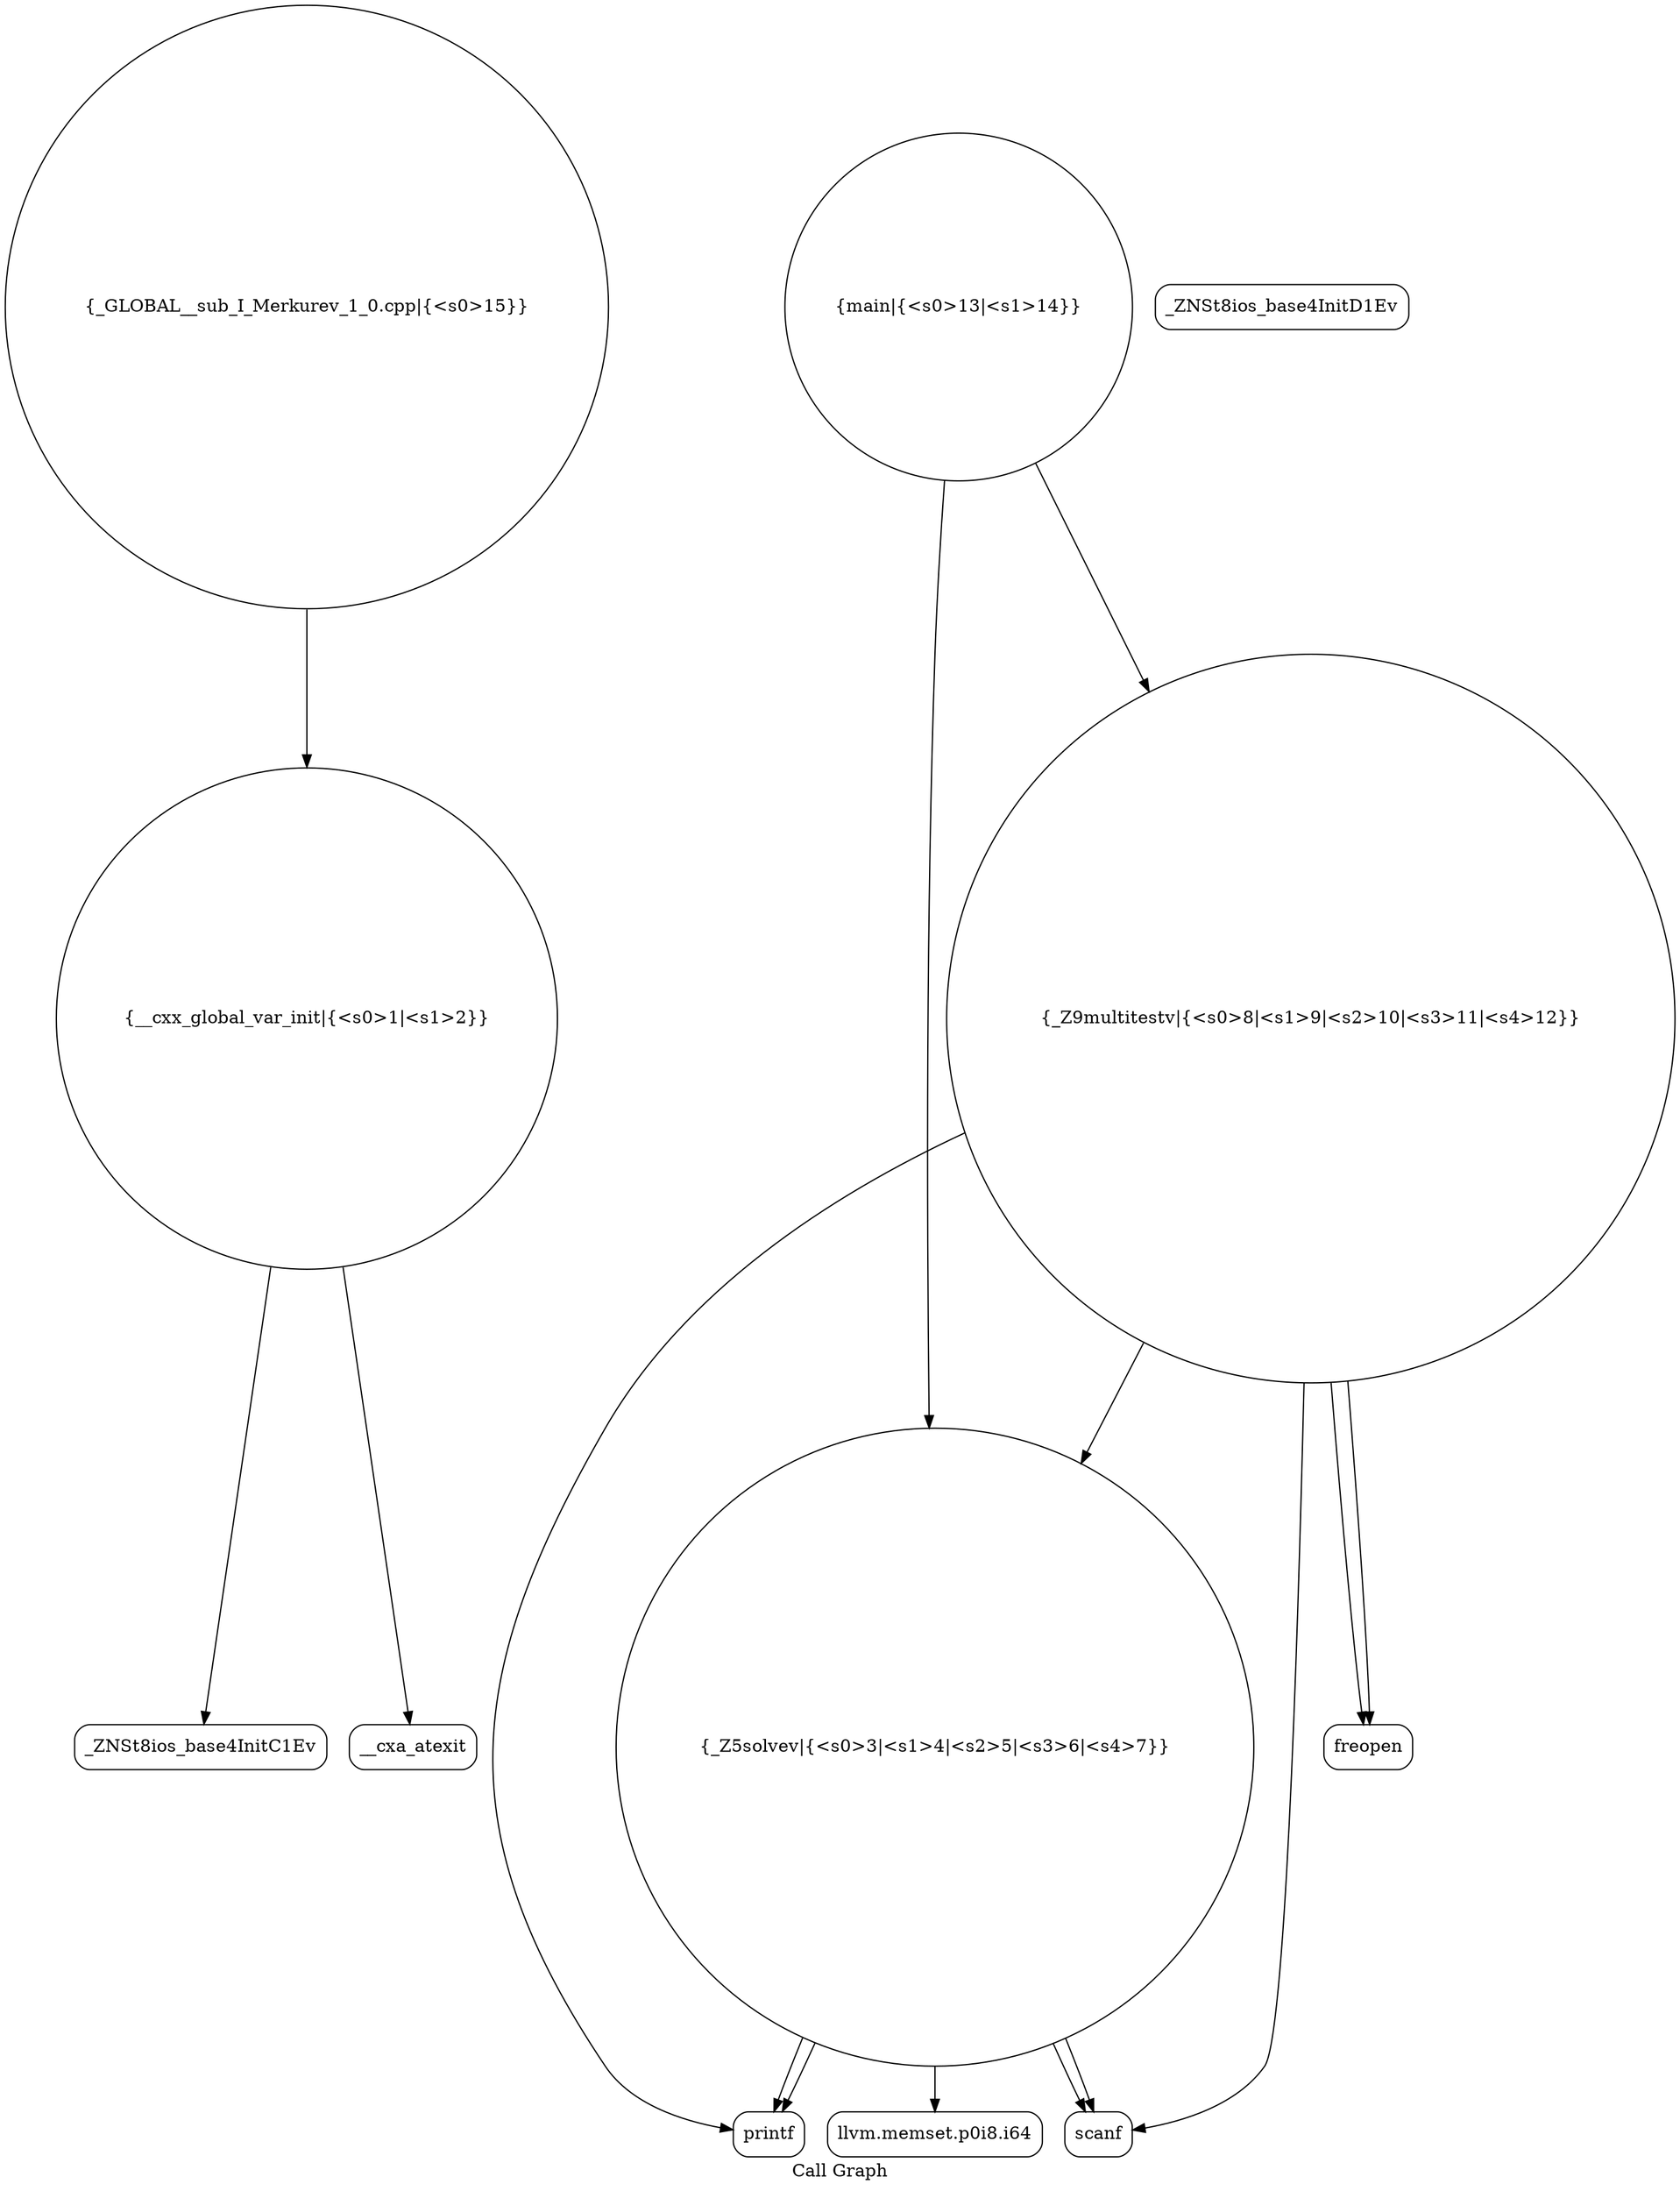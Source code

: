 digraph "Call Graph" {
	label="Call Graph";

	Node0x55c4369bc2a0 [shape=record,shape=circle,label="{__cxx_global_var_init|{<s0>1|<s1>2}}"];
	Node0x55c4369bc2a0:s0 -> Node0x55c4369bc730[color=black];
	Node0x55c4369bc2a0:s1 -> Node0x55c4369bc830[color=black];
	Node0x55c4369bca30 [shape=record,shape=Mrecord,label="{printf}"];
	Node0x55c4369bc7b0 [shape=record,shape=Mrecord,label="{_ZNSt8ios_base4InitD1Ev}"];
	Node0x55c4369bcb30 [shape=record,shape=Mrecord,label="{freopen}"];
	Node0x55c4369bc8b0 [shape=record,shape=circle,label="{_Z5solvev|{<s0>3|<s1>4|<s2>5|<s3>6|<s4>7}}"];
	Node0x55c4369bc8b0:s0 -> Node0x55c4369bc930[color=black];
	Node0x55c4369bc8b0:s1 -> Node0x55c4369bc9b0[color=black];
	Node0x55c4369bc8b0:s2 -> Node0x55c4369bc9b0[color=black];
	Node0x55c4369bc8b0:s3 -> Node0x55c4369bca30[color=black];
	Node0x55c4369bc8b0:s4 -> Node0x55c4369bca30[color=black];
	Node0x55c4369bcc30 [shape=record,shape=circle,label="{_GLOBAL__sub_I_Merkurev_1_0.cpp|{<s0>15}}"];
	Node0x55c4369bcc30:s0 -> Node0x55c4369bc2a0[color=black];
	Node0x55c4369bc9b0 [shape=record,shape=Mrecord,label="{scanf}"];
	Node0x55c4369bc730 [shape=record,shape=Mrecord,label="{_ZNSt8ios_base4InitC1Ev}"];
	Node0x55c4369bcab0 [shape=record,shape=circle,label="{_Z9multitestv|{<s0>8|<s1>9|<s2>10|<s3>11|<s4>12}}"];
	Node0x55c4369bcab0:s0 -> Node0x55c4369bcb30[color=black];
	Node0x55c4369bcab0:s1 -> Node0x55c4369bcb30[color=black];
	Node0x55c4369bcab0:s2 -> Node0x55c4369bc9b0[color=black];
	Node0x55c4369bcab0:s3 -> Node0x55c4369bca30[color=black];
	Node0x55c4369bcab0:s4 -> Node0x55c4369bc8b0[color=black];
	Node0x55c4369bc830 [shape=record,shape=Mrecord,label="{__cxa_atexit}"];
	Node0x55c4369bcbb0 [shape=record,shape=circle,label="{main|{<s0>13|<s1>14}}"];
	Node0x55c4369bcbb0:s0 -> Node0x55c4369bcab0[color=black];
	Node0x55c4369bcbb0:s1 -> Node0x55c4369bc8b0[color=black];
	Node0x55c4369bc930 [shape=record,shape=Mrecord,label="{llvm.memset.p0i8.i64}"];
}
